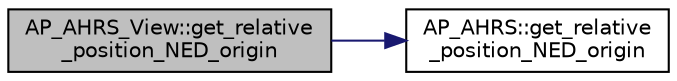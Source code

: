 digraph "AP_AHRS_View::get_relative_position_NED_origin"
{
 // INTERACTIVE_SVG=YES
  edge [fontname="Helvetica",fontsize="10",labelfontname="Helvetica",labelfontsize="10"];
  node [fontname="Helvetica",fontsize="10",shape=record];
  rankdir="LR";
  Node1 [label="AP_AHRS_View::get_relative\l_position_NED_origin",height=0.2,width=0.4,color="black", fillcolor="grey75", style="filled", fontcolor="black"];
  Node1 -> Node2 [color="midnightblue",fontsize="10",style="solid",fontname="Helvetica"];
  Node2 [label="AP_AHRS::get_relative\l_position_NED_origin",height=0.2,width=0.4,color="black", fillcolor="white", style="filled",URL="$classAP__AHRS.html#ae38fa74d7c786afb8bad87d9a2a16bfd"];
}
